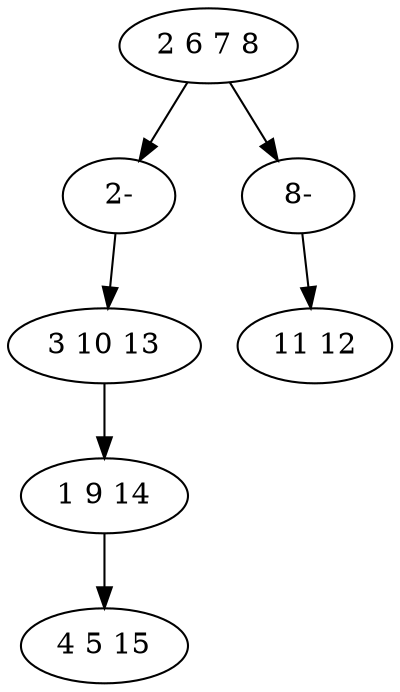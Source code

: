 digraph true_tree {
	"0" -> "5"
	"1" -> "2"
	"0" -> "6"
	"2" -> "4"
	"5" -> "1"
	"6" -> "3"
	"0" [label="2 6 7 8"];
	"1" [label="3 10 13"];
	"2" [label="1 9 14"];
	"3" [label="11 12"];
	"4" [label="4 5 15"];
	"5" [label="2-"];
	"6" [label="8-"];
}
